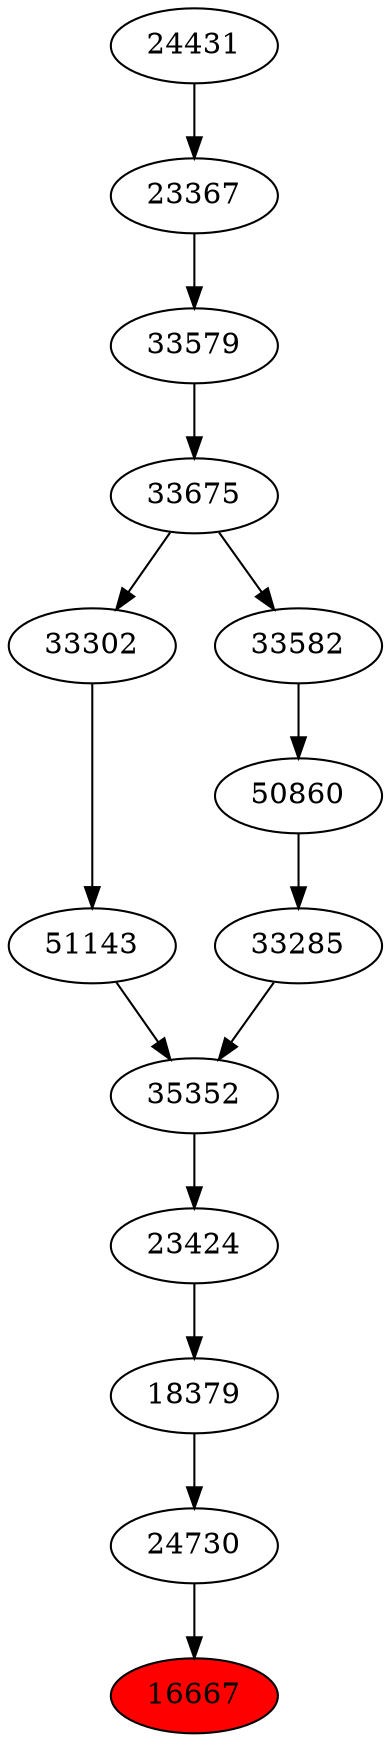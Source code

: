 strict digraph{ 
16667 [label="16667" fillcolor=red style=filled]
24730 -> 16667
24730 [label="24730"]
18379 -> 24730
18379 [label="18379"]
23424 -> 18379
23424 [label="23424"]
35352 -> 23424
35352 [label="35352"]
33285 -> 35352
51143 -> 35352
33285 [label="33285"]
50860 -> 33285
51143 [label="51143"]
33302 -> 51143
50860 [label="50860"]
33582 -> 50860
33302 [label="33302"]
33675 -> 33302
33582 [label="33582"]
33675 -> 33582
33675 [label="33675"]
33579 -> 33675
33579 [label="33579"]
23367 -> 33579
23367 [label="23367"]
24431 -> 23367
24431 [label="24431"]
}